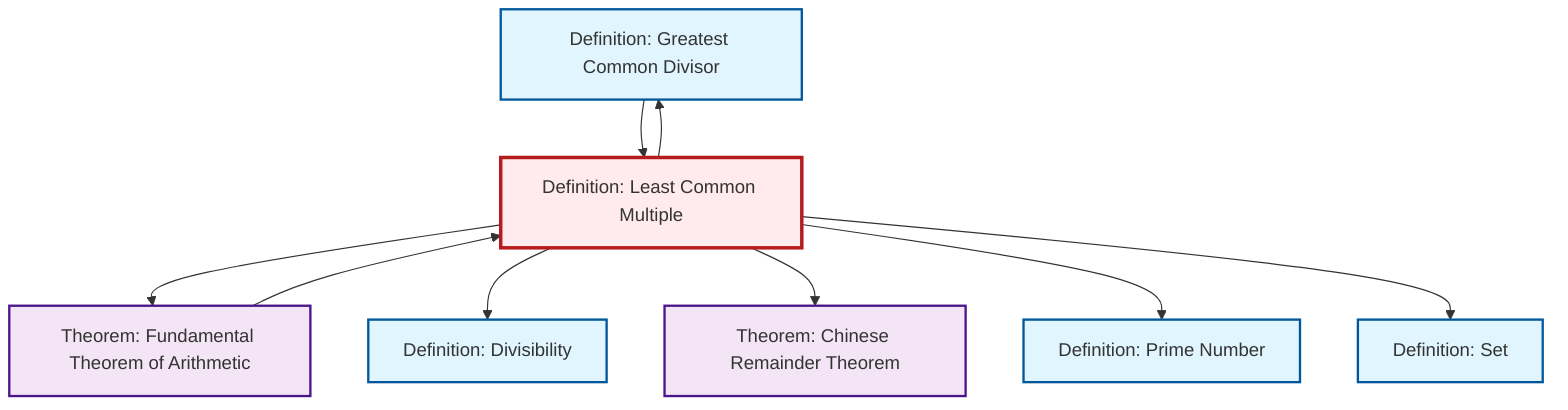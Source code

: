 graph TD
    classDef definition fill:#e1f5fe,stroke:#01579b,stroke-width:2px
    classDef theorem fill:#f3e5f5,stroke:#4a148c,stroke-width:2px
    classDef axiom fill:#fff3e0,stroke:#e65100,stroke-width:2px
    classDef example fill:#e8f5e9,stroke:#1b5e20,stroke-width:2px
    classDef current fill:#ffebee,stroke:#b71c1c,stroke-width:3px
    thm-chinese-remainder["Theorem: Chinese Remainder Theorem"]:::theorem
    def-set["Definition: Set"]:::definition
    def-gcd["Definition: Greatest Common Divisor"]:::definition
    def-divisibility["Definition: Divisibility"]:::definition
    thm-fundamental-arithmetic["Theorem: Fundamental Theorem of Arithmetic"]:::theorem
    def-lcm["Definition: Least Common Multiple"]:::definition
    def-prime["Definition: Prime Number"]:::definition
    def-gcd --> def-lcm
    def-lcm --> thm-fundamental-arithmetic
    def-lcm --> def-divisibility
    def-lcm --> thm-chinese-remainder
    def-lcm --> def-gcd
    def-lcm --> def-prime
    def-lcm --> def-set
    thm-fundamental-arithmetic --> def-lcm
    class def-lcm current